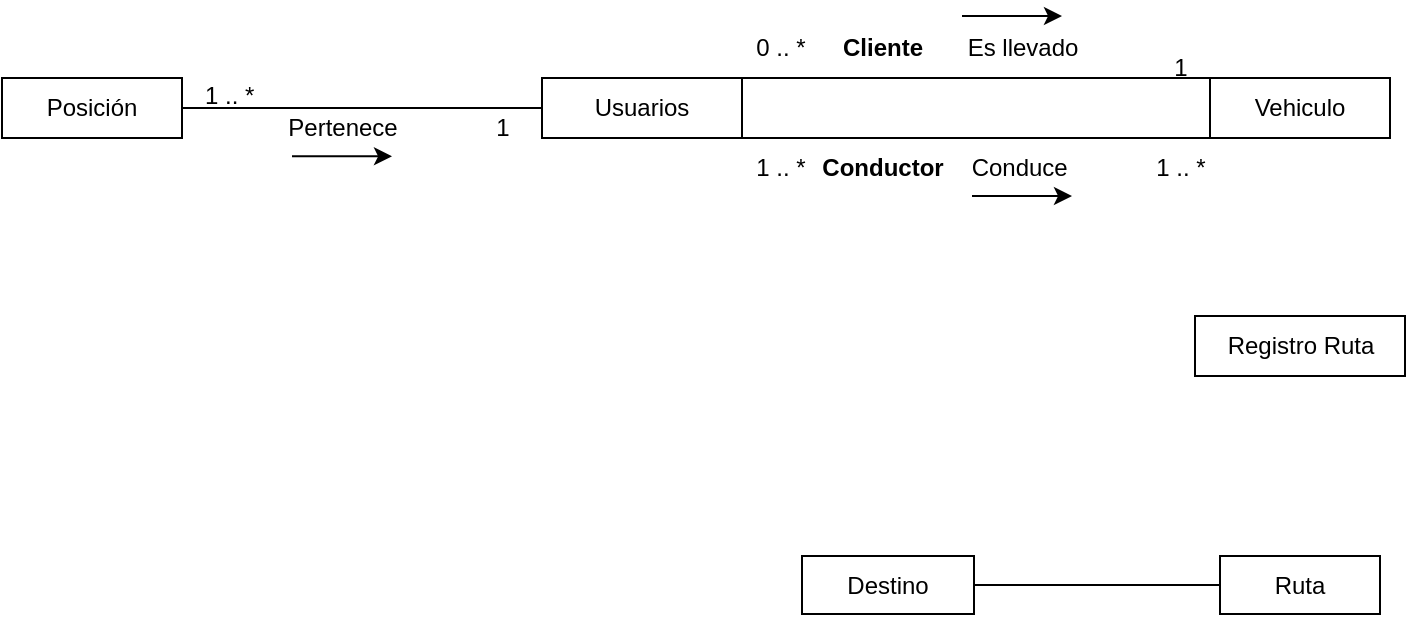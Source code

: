 <mxfile version="20.2.3" type="device"><diagram id="Xx6PjldJtdgnCfnJPi8F" name="Página-1"><mxGraphModel dx="1108" dy="450" grid="1" gridSize="10" guides="1" tooltips="1" connect="1" arrows="1" fold="1" page="1" pageScale="1" pageWidth="827" pageHeight="1169" math="0" shadow="0"><root><mxCell id="0"/><mxCell id="1" parent="0"/><mxCell id="fF_S4-vimJrokTLAQpsM-1" value="Ruta" style="rounded=0;whiteSpace=wrap;html=1;" vertex="1" parent="1"><mxGeometry x="609" y="350" width="80" height="29" as="geometry"/></mxCell><mxCell id="fF_S4-vimJrokTLAQpsM-2" value="Usuarios" style="rounded=0;whiteSpace=wrap;html=1;" vertex="1" parent="1"><mxGeometry x="270" y="111" width="100" height="30" as="geometry"/></mxCell><mxCell id="fF_S4-vimJrokTLAQpsM-3" value="Vehiculo" style="rounded=0;whiteSpace=wrap;html=1;" vertex="1" parent="1"><mxGeometry x="604" y="111" width="90" height="30" as="geometry"/></mxCell><mxCell id="fF_S4-vimJrokTLAQpsM-4" value="" style="endArrow=none;html=1;rounded=0;entryX=1;entryY=1;entryDx=0;entryDy=0;exitX=0;exitY=1;exitDx=0;exitDy=0;" edge="1" parent="1" source="fF_S4-vimJrokTLAQpsM-3" target="fF_S4-vimJrokTLAQpsM-2"><mxGeometry width="50" height="50" relative="1" as="geometry"><mxPoint x="280" y="301" as="sourcePoint"/><mxPoint x="330" y="251" as="targetPoint"/></mxGeometry></mxCell><mxCell id="fF_S4-vimJrokTLAQpsM-5" value="Conduce&amp;nbsp;" style="text;html=1;align=center;verticalAlign=middle;resizable=0;points=[];autosize=1;strokeColor=none;fillColor=none;" vertex="1" parent="1"><mxGeometry x="470" y="141" width="80" height="30" as="geometry"/></mxCell><mxCell id="fF_S4-vimJrokTLAQpsM-6" value="" style="endArrow=classic;html=1;rounded=0;" edge="1" parent="1"><mxGeometry width="50" height="50" relative="1" as="geometry"><mxPoint x="485" y="170" as="sourcePoint"/><mxPoint x="535" y="170" as="targetPoint"/></mxGeometry></mxCell><mxCell id="fF_S4-vimJrokTLAQpsM-7" value="&lt;b&gt;Conductor&lt;/b&gt;" style="text;html=1;align=center;verticalAlign=middle;resizable=0;points=[];autosize=1;strokeColor=none;fillColor=none;" vertex="1" parent="1"><mxGeometry x="400" y="141" width="80" height="30" as="geometry"/></mxCell><mxCell id="fF_S4-vimJrokTLAQpsM-8" value="1 .. *" style="text;html=1;align=center;verticalAlign=middle;resizable=0;points=[];autosize=1;strokeColor=none;fillColor=none;" vertex="1" parent="1"><mxGeometry x="564" y="141" width="50" height="30" as="geometry"/></mxCell><mxCell id="fF_S4-vimJrokTLAQpsM-10" value="&lt;b&gt;Cliente&lt;/b&gt;" style="text;html=1;align=center;verticalAlign=middle;resizable=0;points=[];autosize=1;strokeColor=none;fillColor=none;" vertex="1" parent="1"><mxGeometry x="410" y="81" width="60" height="30" as="geometry"/></mxCell><mxCell id="fF_S4-vimJrokTLAQpsM-11" value="" style="endArrow=none;html=1;rounded=0;exitX=1;exitY=0;exitDx=0;exitDy=0;entryX=0;entryY=0;entryDx=0;entryDy=0;" edge="1" parent="1" source="fF_S4-vimJrokTLAQpsM-2" target="fF_S4-vimJrokTLAQpsM-3"><mxGeometry width="50" height="50" relative="1" as="geometry"><mxPoint x="460" y="91" as="sourcePoint"/><mxPoint x="510" y="41" as="targetPoint"/></mxGeometry></mxCell><mxCell id="fF_S4-vimJrokTLAQpsM-14" value="Es llevado" style="text;html=1;align=center;verticalAlign=middle;resizable=0;points=[];autosize=1;strokeColor=none;fillColor=none;" vertex="1" parent="1"><mxGeometry x="470" y="81" width="80" height="30" as="geometry"/></mxCell><mxCell id="fF_S4-vimJrokTLAQpsM-15" value="" style="endArrow=classic;html=1;rounded=0;" edge="1" parent="1"><mxGeometry width="50" height="50" relative="1" as="geometry"><mxPoint x="480" y="80" as="sourcePoint"/><mxPoint x="530" y="80" as="targetPoint"/></mxGeometry></mxCell><mxCell id="fF_S4-vimJrokTLAQpsM-16" value="1" style="text;html=1;align=center;verticalAlign=middle;resizable=0;points=[];autosize=1;strokeColor=none;fillColor=none;" vertex="1" parent="1"><mxGeometry x="574" y="91" width="30" height="30" as="geometry"/></mxCell><mxCell id="fF_S4-vimJrokTLAQpsM-17" value="0 .. *" style="text;html=1;align=center;verticalAlign=middle;resizable=0;points=[];autosize=1;strokeColor=none;fillColor=none;" vertex="1" parent="1"><mxGeometry x="364" y="81" width="50" height="30" as="geometry"/></mxCell><mxCell id="fF_S4-vimJrokTLAQpsM-18" value="1 .. *" style="text;html=1;align=center;verticalAlign=middle;resizable=0;points=[];autosize=1;strokeColor=none;fillColor=none;" vertex="1" parent="1"><mxGeometry x="364" y="141" width="50" height="30" as="geometry"/></mxCell><mxCell id="fF_S4-vimJrokTLAQpsM-20" value="Posición" style="rounded=0;whiteSpace=wrap;html=1;" vertex="1" parent="1"><mxGeometry y="111" width="90" height="30" as="geometry"/></mxCell><mxCell id="fF_S4-vimJrokTLAQpsM-21" value="" style="endArrow=none;html=1;rounded=0;entryX=1;entryY=0.5;entryDx=0;entryDy=0;exitX=0;exitY=0.5;exitDx=0;exitDy=0;" edge="1" parent="1" source="fF_S4-vimJrokTLAQpsM-2" target="fF_S4-vimJrokTLAQpsM-20"><mxGeometry width="50" height="50" relative="1" as="geometry"><mxPoint x="220" y="240" as="sourcePoint"/><mxPoint x="270" y="190" as="targetPoint"/></mxGeometry></mxCell><mxCell id="fF_S4-vimJrokTLAQpsM-23" value="Pertenece" style="text;html=1;align=center;verticalAlign=middle;resizable=0;points=[];autosize=1;strokeColor=none;fillColor=none;" vertex="1" parent="1"><mxGeometry x="130" y="121" width="80" height="30" as="geometry"/></mxCell><mxCell id="fF_S4-vimJrokTLAQpsM-24" value="1" style="text;html=1;align=center;verticalAlign=middle;resizable=0;points=[];autosize=1;strokeColor=none;fillColor=none;" vertex="1" parent="1"><mxGeometry x="235" y="121" width="30" height="30" as="geometry"/></mxCell><mxCell id="fF_S4-vimJrokTLAQpsM-25" value="" style="endArrow=classic;html=1;rounded=0;" edge="1" parent="1"><mxGeometry width="50" height="50" relative="1" as="geometry"><mxPoint x="145" y="150.17" as="sourcePoint"/><mxPoint x="195" y="150.17" as="targetPoint"/></mxGeometry></mxCell><mxCell id="fF_S4-vimJrokTLAQpsM-26" value="1 .. *&amp;nbsp;" style="text;html=1;align=center;verticalAlign=middle;resizable=0;points=[];autosize=1;strokeColor=none;fillColor=none;" vertex="1" parent="1"><mxGeometry x="90" y="105" width="50" height="30" as="geometry"/></mxCell><mxCell id="fF_S4-vimJrokTLAQpsM-27" value="Destino" style="rounded=0;whiteSpace=wrap;html=1;" vertex="1" parent="1"><mxGeometry x="400" y="350" width="86" height="29" as="geometry"/></mxCell><mxCell id="fF_S4-vimJrokTLAQpsM-28" value="" style="endArrow=none;html=1;rounded=0;entryX=1;entryY=0.5;entryDx=0;entryDy=0;exitX=0;exitY=0.5;exitDx=0;exitDy=0;" edge="1" parent="1" source="fF_S4-vimJrokTLAQpsM-1" target="fF_S4-vimJrokTLAQpsM-27"><mxGeometry width="50" height="50" relative="1" as="geometry"><mxPoint x="575" y="479" as="sourcePoint"/><mxPoint x="625" y="429" as="targetPoint"/></mxGeometry></mxCell><mxCell id="fF_S4-vimJrokTLAQpsM-29" value="Registro Ruta" style="rounded=0;whiteSpace=wrap;html=1;" vertex="1" parent="1"><mxGeometry x="596.5" y="230" width="105" height="30" as="geometry"/></mxCell></root></mxGraphModel></diagram></mxfile>